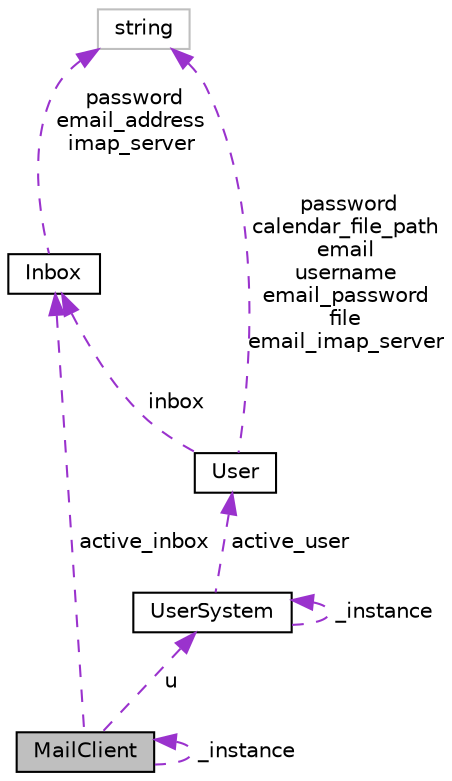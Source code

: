 digraph "MailClient"
{
 // LATEX_PDF_SIZE
  edge [fontname="Helvetica",fontsize="10",labelfontname="Helvetica",labelfontsize="10"];
  node [fontname="Helvetica",fontsize="10",shape=record];
  Node1 [label="MailClient",height=0.2,width=0.4,color="black", fillcolor="grey75", style="filled", fontcolor="black",tooltip="This class defines the singleton of the MailClient."];
  Node2 -> Node1 [dir="back",color="darkorchid3",fontsize="10",style="dashed",label=" active_inbox" ,fontname="Helvetica"];
  Node2 [label="Inbox",height=0.2,width=0.4,color="black", fillcolor="white", style="filled",URL="$classInbox.html",tooltip="This class defines the class object implementation of Inbox, as defined in Inbox.h."];
  Node3 -> Node2 [dir="back",color="darkorchid3",fontsize="10",style="dashed",label=" password\nemail_address\nimap_server" ,fontname="Helvetica"];
  Node3 [label="string",height=0.2,width=0.4,color="grey75", fillcolor="white", style="filled",tooltip=" "];
  Node4 -> Node1 [dir="back",color="darkorchid3",fontsize="10",style="dashed",label=" u" ,fontname="Helvetica"];
  Node4 [label="UserSystem",height=0.2,width=0.4,color="black", fillcolor="white", style="filled",URL="$classUserSystem.html",tooltip="This class defines the singleton of the UserSystem, this system manages the active user,..."];
  Node4 -> Node4 [dir="back",color="darkorchid3",fontsize="10",style="dashed",label=" _instance" ,fontname="Helvetica"];
  Node5 -> Node4 [dir="back",color="darkorchid3",fontsize="10",style="dashed",label=" active_user" ,fontname="Helvetica"];
  Node5 [label="User",height=0.2,width=0.4,color="black", fillcolor="white", style="filled",URL="$classUser.html",tooltip="This class defines the class object implementation of User, as defined in User.h."];
  Node2 -> Node5 [dir="back",color="darkorchid3",fontsize="10",style="dashed",label=" inbox" ,fontname="Helvetica"];
  Node3 -> Node5 [dir="back",color="darkorchid3",fontsize="10",style="dashed",label=" password\ncalendar_file_path\nemail\nusername\nemail_password\nfile\nemail_imap_server" ,fontname="Helvetica"];
  Node1 -> Node1 [dir="back",color="darkorchid3",fontsize="10",style="dashed",label=" _instance" ,fontname="Helvetica"];
}
